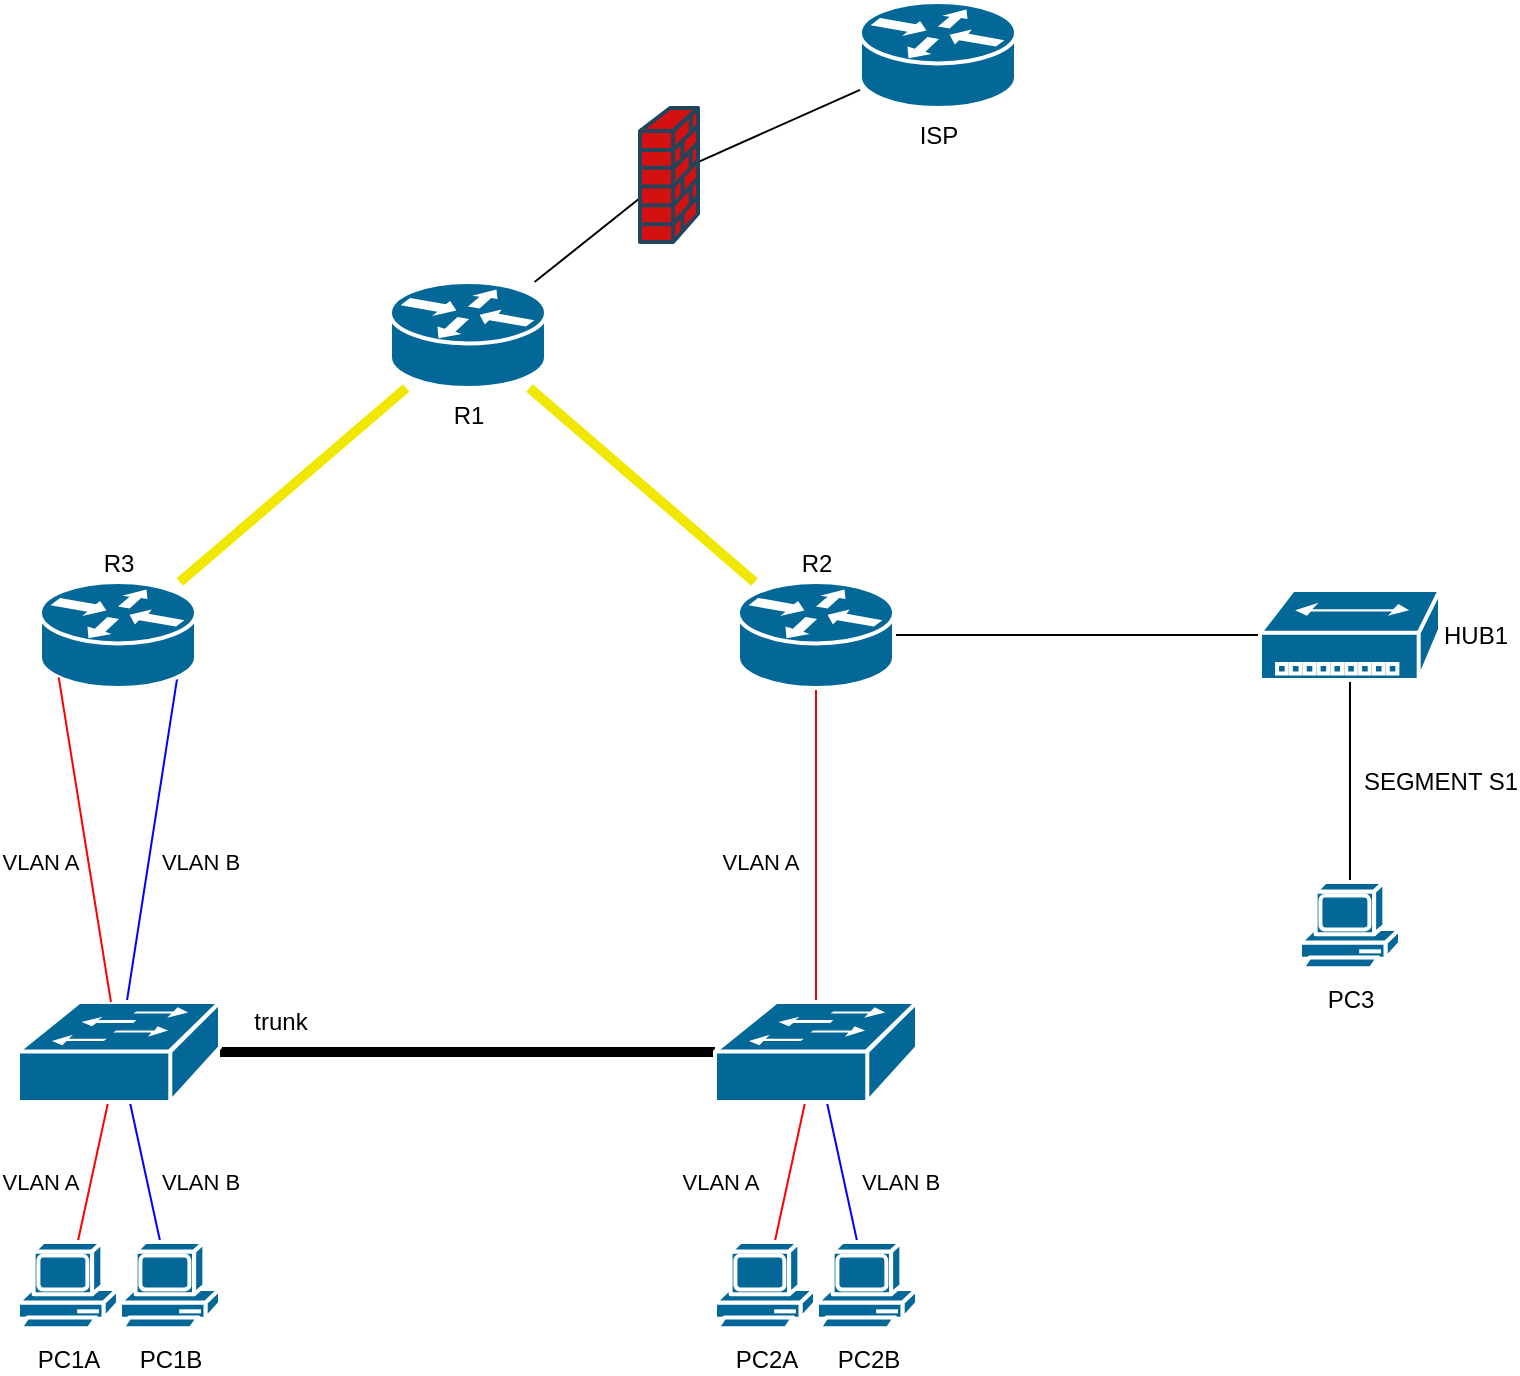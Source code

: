 <mxfile version="22.0.8" type="device" pages="4">
  <diagram name="Základní topologie" id="324Noon3Ulh1X1P4U2TV">
    <mxGraphModel dx="1363" dy="864" grid="1" gridSize="10" guides="1" tooltips="1" connect="1" arrows="1" fold="1" page="1" pageScale="1" pageWidth="827" pageHeight="1169" math="0" shadow="0">
      <root>
        <mxCell id="0" />
        <mxCell id="1" parent="0" />
        <mxCell id="T48aKMnROfPRi7sD06ii-7" style="rounded=0;orthogonalLoop=1;jettySize=auto;html=1;endArrow=none;endFill=0;strokeColor=#F0E800;strokeWidth=5;" parent="1" source="89cMsU5TWLgq8abLSUjl-5" target="89cMsU5TWLgq8abLSUjl-8" edge="1">
          <mxGeometry relative="1" as="geometry" />
        </mxCell>
        <mxCell id="T48aKMnROfPRi7sD06ii-8" style="edgeStyle=none;shape=connector;rounded=0;orthogonalLoop=1;jettySize=auto;html=1;labelBackgroundColor=default;strokeColor=#F0E800;align=center;verticalAlign=middle;fontFamily=Helvetica;fontSize=11;fontColor=default;endArrow=none;endFill=0;strokeWidth=5;" parent="1" source="89cMsU5TWLgq8abLSUjl-5" target="89cMsU5TWLgq8abLSUjl-6" edge="1">
          <mxGeometry relative="1" as="geometry" />
        </mxCell>
        <mxCell id="T48aKMnROfPRi7sD06ii-11" style="edgeStyle=none;shape=connector;rounded=0;orthogonalLoop=1;jettySize=auto;html=1;labelBackgroundColor=default;strokeColor=default;align=center;verticalAlign=middle;fontFamily=Helvetica;fontSize=11;fontColor=default;endArrow=none;endFill=0;" parent="1" source="89cMsU5TWLgq8abLSUjl-5" target="T48aKMnROfPRi7sD06ii-10" edge="1">
          <mxGeometry relative="1" as="geometry" />
        </mxCell>
        <mxCell id="89cMsU5TWLgq8abLSUjl-5" value="R1" style="shape=mxgraph.cisco.routers.router;sketch=0;html=1;pointerEvents=1;dashed=0;fillColor=#036897;strokeColor=#ffffff;strokeWidth=2;verticalLabelPosition=bottom;verticalAlign=top;align=center;outlineConnect=0;labelPosition=center;" parent="1" vertex="1">
          <mxGeometry x="375" y="150" width="78" height="53" as="geometry" />
        </mxCell>
        <mxCell id="T48aKMnROfPRi7sD06ii-16" value="VLAN B" style="edgeStyle=none;shape=connector;rounded=0;orthogonalLoop=1;jettySize=auto;html=1;exitX=0.88;exitY=0.9;exitDx=0;exitDy=0;exitPerimeter=0;labelBackgroundColor=default;strokeColor=#0000ff;align=center;verticalAlign=middle;fontFamily=Helvetica;fontSize=11;fontColor=default;endArrow=none;endFill=0;" parent="1" source="89cMsU5TWLgq8abLSUjl-6" edge="1" target="T48aKMnROfPRi7sD06ii-13">
          <mxGeometry x="0.089" y="25" relative="1" as="geometry">
            <mxPoint x="310" y="480" as="targetPoint" />
            <mxPoint as="offset" />
          </mxGeometry>
        </mxCell>
        <mxCell id="89cMsU5TWLgq8abLSUjl-6" value="R3" style="shape=mxgraph.cisco.routers.router;sketch=0;html=1;pointerEvents=1;dashed=0;fillColor=#036897;strokeColor=#ffffff;strokeWidth=2;verticalLabelPosition=top;verticalAlign=bottom;align=center;outlineConnect=0;labelPosition=center;" parent="1" vertex="1">
          <mxGeometry x="200" y="300" width="78" height="53" as="geometry" />
        </mxCell>
        <mxCell id="AFWy7i1F6PrK_4U4PUsn-4" value="VLAN A" style="edgeStyle=none;shape=connector;curved=1;rounded=0;orthogonalLoop=1;jettySize=auto;html=1;labelBackgroundColor=default;strokeColor=#FF0000;align=center;verticalAlign=middle;fontFamily=Helvetica;fontSize=11;fontColor=default;endArrow=none;endFill=0;startSize=8;endSize=8;labelPosition=center;verticalLabelPosition=middle;" edge="1" parent="1" source="89cMsU5TWLgq8abLSUjl-8" target="T48aKMnROfPRi7sD06ii-14">
          <mxGeometry x="0.108" y="-28" relative="1" as="geometry">
            <mxPoint as="offset" />
          </mxGeometry>
        </mxCell>
        <mxCell id="AFWy7i1F6PrK_4U4PUsn-20" style="edgeStyle=none;shape=connector;curved=1;rounded=0;orthogonalLoop=1;jettySize=auto;html=1;labelBackgroundColor=default;strokeColor=default;align=center;verticalAlign=middle;fontFamily=Helvetica;fontSize=12;fontColor=default;endArrow=none;endFill=0;startSize=8;endSize=8;" edge="1" parent="1" source="89cMsU5TWLgq8abLSUjl-8" target="AFWy7i1F6PrK_4U4PUsn-19">
          <mxGeometry relative="1" as="geometry" />
        </mxCell>
        <mxCell id="89cMsU5TWLgq8abLSUjl-8" value="R2" style="shape=mxgraph.cisco.routers.router;sketch=0;html=1;pointerEvents=1;dashed=0;fillColor=#036897;strokeColor=#ffffff;strokeWidth=2;verticalLabelPosition=top;verticalAlign=bottom;align=center;outlineConnect=0;labelPosition=center;" parent="1" vertex="1">
          <mxGeometry x="549" y="300" width="78" height="53" as="geometry" />
        </mxCell>
        <mxCell id="T48aKMnROfPRi7sD06ii-9" value="ISP" style="shape=mxgraph.cisco.routers.router;sketch=0;html=1;pointerEvents=1;dashed=0;fillColor=#036897;strokeColor=#ffffff;strokeWidth=2;verticalLabelPosition=bottom;verticalAlign=top;align=center;outlineConnect=0;" parent="1" vertex="1">
          <mxGeometry x="610" y="10" width="78" height="53" as="geometry" />
        </mxCell>
        <mxCell id="T48aKMnROfPRi7sD06ii-12" style="edgeStyle=none;shape=connector;rounded=0;orthogonalLoop=1;jettySize=auto;html=1;labelBackgroundColor=default;strokeColor=default;align=center;verticalAlign=middle;fontFamily=Helvetica;fontSize=11;fontColor=default;endArrow=none;endFill=0;" parent="1" source="T48aKMnROfPRi7sD06ii-10" target="T48aKMnROfPRi7sD06ii-9" edge="1">
          <mxGeometry relative="1" as="geometry" />
        </mxCell>
        <mxCell id="T48aKMnROfPRi7sD06ii-10" value="" style="shape=mxgraph.cisco.security.firewall;sketch=0;html=1;pointerEvents=1;dashed=0;fillColor=#D41111;strokeColor=#23445d;strokeWidth=2;verticalLabelPosition=bottom;verticalAlign=top;align=center;outlineConnect=0;fontFamily=Helvetica;fontSize=11;" parent="1" vertex="1">
          <mxGeometry x="500" y="63" width="29" height="67" as="geometry" />
        </mxCell>
        <mxCell id="AFWy7i1F6PrK_4U4PUsn-5" value="trunk" style="edgeStyle=none;shape=connector;curved=1;rounded=0;orthogonalLoop=1;jettySize=auto;html=1;labelBackgroundColor=default;strokeColor=default;align=center;verticalAlign=middle;fontFamily=Helvetica;fontSize=12;fontColor=default;endArrow=none;endFill=0;startSize=8;endSize=8;strokeWidth=5;" edge="1" parent="1" source="T48aKMnROfPRi7sD06ii-13" target="T48aKMnROfPRi7sD06ii-14">
          <mxGeometry x="-0.758" y="15" relative="1" as="geometry">
            <mxPoint as="offset" />
          </mxGeometry>
        </mxCell>
        <mxCell id="AFWy7i1F6PrK_4U4PUsn-12" value="VLAN A" style="edgeStyle=none;shape=connector;curved=1;rounded=0;orthogonalLoop=1;jettySize=auto;html=1;labelBackgroundColor=default;strokeColor=#FF0000;align=center;verticalAlign=middle;fontFamily=Helvetica;fontSize=11;fontColor=default;endArrow=none;endFill=0;startSize=8;endSize=8;" edge="1" parent="1" source="T48aKMnROfPRi7sD06ii-13" target="AFWy7i1F6PrK_4U4PUsn-7">
          <mxGeometry x="0.293" y="-25" relative="1" as="geometry">
            <mxPoint as="offset" />
          </mxGeometry>
        </mxCell>
        <mxCell id="AFWy7i1F6PrK_4U4PUsn-13" value="VLAN B" style="edgeStyle=none;shape=connector;curved=1;rounded=0;orthogonalLoop=1;jettySize=auto;html=1;labelBackgroundColor=default;strokeColor=#0000ff;align=center;verticalAlign=middle;fontFamily=Helvetica;fontSize=11;fontColor=default;endArrow=none;endFill=0;startSize=8;endSize=8;" edge="1" parent="1" source="T48aKMnROfPRi7sD06ii-13" target="AFWy7i1F6PrK_4U4PUsn-8">
          <mxGeometry x="0.299" y="26" relative="1" as="geometry">
            <mxPoint as="offset" />
          </mxGeometry>
        </mxCell>
        <mxCell id="T48aKMnROfPRi7sD06ii-13" value="" style="shape=mxgraph.cisco.switches.workgroup_switch;sketch=0;html=1;pointerEvents=1;dashed=0;fillColor=#036897;strokeColor=#ffffff;strokeWidth=2;verticalLabelPosition=bottom;verticalAlign=top;align=center;outlineConnect=0;fontFamily=Helvetica;fontSize=11;fontColor=default;" parent="1" vertex="1">
          <mxGeometry x="189" y="510" width="101" height="50" as="geometry" />
        </mxCell>
        <mxCell id="AFWy7i1F6PrK_4U4PUsn-14" value="VLAN A" style="edgeStyle=none;shape=connector;curved=1;rounded=0;orthogonalLoop=1;jettySize=auto;html=1;labelBackgroundColor=default;strokeColor=#FF0000;align=center;verticalAlign=middle;fontFamily=Helvetica;fontSize=11;fontColor=default;endArrow=none;endFill=0;startSize=8;endSize=8;" edge="1" parent="1" source="T48aKMnROfPRi7sD06ii-14" target="AFWy7i1F6PrK_4U4PUsn-9">
          <mxGeometry x="0.344" y="-33" relative="1" as="geometry">
            <mxPoint as="offset" />
          </mxGeometry>
        </mxCell>
        <mxCell id="AFWy7i1F6PrK_4U4PUsn-15" value="VLAN B" style="edgeStyle=none;shape=connector;curved=1;rounded=0;orthogonalLoop=1;jettySize=auto;html=1;labelBackgroundColor=default;strokeColor=#0000ff;align=center;verticalAlign=middle;fontFamily=Helvetica;fontSize=11;fontColor=default;endArrow=none;endFill=0;startSize=8;endSize=8;" edge="1" parent="1" source="T48aKMnROfPRi7sD06ii-14" target="AFWy7i1F6PrK_4U4PUsn-10">
          <mxGeometry x="0.308" y="27" relative="1" as="geometry">
            <mxPoint as="offset" />
          </mxGeometry>
        </mxCell>
        <mxCell id="T48aKMnROfPRi7sD06ii-14" value="" style="shape=mxgraph.cisco.switches.workgroup_switch;sketch=0;html=1;pointerEvents=1;dashed=0;fillColor=#036897;strokeColor=#ffffff;strokeWidth=2;verticalLabelPosition=bottom;verticalAlign=top;align=center;outlineConnect=0;fontFamily=Helvetica;fontSize=11;fontColor=default;" parent="1" vertex="1">
          <mxGeometry x="537.5" y="510" width="101" height="50" as="geometry" />
        </mxCell>
        <mxCell id="T48aKMnROfPRi7sD06ii-15" value="VLAN A" style="edgeStyle=none;shape=connector;rounded=0;orthogonalLoop=1;jettySize=auto;html=1;exitX=0.12;exitY=0.9;exitDx=0;exitDy=0;exitPerimeter=0;labelBackgroundColor=default;strokeColor=#FF0000;align=center;verticalAlign=middle;fontFamily=Helvetica;fontSize=11;fontColor=default;endArrow=none;endFill=0;" parent="1" source="89cMsU5TWLgq8abLSUjl-6" edge="1" target="T48aKMnROfPRi7sD06ii-13">
          <mxGeometry x="0.091" y="-24" relative="1" as="geometry">
            <mxPoint x="120" y="460" as="targetPoint" />
            <mxPoint as="offset" />
          </mxGeometry>
        </mxCell>
        <mxCell id="AFWy7i1F6PrK_4U4PUsn-7" value="PC1A" style="shape=mxgraph.cisco.computers_and_peripherals.pc;sketch=0;html=1;pointerEvents=1;dashed=0;fillColor=#036897;strokeColor=#ffffff;strokeWidth=2;verticalLabelPosition=bottom;verticalAlign=top;align=center;outlineConnect=0;fontFamily=Helvetica;fontSize=12;fontColor=default;aspect=fixed;" vertex="1" parent="1">
          <mxGeometry x="189" y="630" width="50" height="44.87" as="geometry" />
        </mxCell>
        <mxCell id="AFWy7i1F6PrK_4U4PUsn-8" value="PC1B" style="shape=mxgraph.cisco.computers_and_peripherals.pc;sketch=0;html=1;pointerEvents=1;dashed=0;fillColor=#036897;strokeColor=#ffffff;strokeWidth=2;verticalLabelPosition=bottom;verticalAlign=top;align=center;outlineConnect=0;fontFamily=Helvetica;fontSize=12;fontColor=default;aspect=fixed;" vertex="1" parent="1">
          <mxGeometry x="240" y="630" width="50" height="44.87" as="geometry" />
        </mxCell>
        <mxCell id="AFWy7i1F6PrK_4U4PUsn-9" value="PC2A" style="shape=mxgraph.cisco.computers_and_peripherals.pc;sketch=0;html=1;pointerEvents=1;dashed=0;fillColor=#036897;strokeColor=#ffffff;strokeWidth=2;verticalLabelPosition=bottom;verticalAlign=top;align=center;outlineConnect=0;fontFamily=Helvetica;fontSize=12;fontColor=default;aspect=fixed;" vertex="1" parent="1">
          <mxGeometry x="537.5" y="630" width="50" height="44.87" as="geometry" />
        </mxCell>
        <mxCell id="AFWy7i1F6PrK_4U4PUsn-10" value="PC2B" style="shape=mxgraph.cisco.computers_and_peripherals.pc;sketch=0;html=1;pointerEvents=1;dashed=0;fillColor=#036897;strokeColor=#ffffff;strokeWidth=2;verticalLabelPosition=bottom;verticalAlign=top;align=center;outlineConnect=0;fontFamily=Helvetica;fontSize=12;fontColor=default;aspect=fixed;" vertex="1" parent="1">
          <mxGeometry x="588.5" y="630" width="50" height="44.87" as="geometry" />
        </mxCell>
        <mxCell id="AFWy7i1F6PrK_4U4PUsn-22" value="SEGMENT S1" style="edgeStyle=none;shape=connector;curved=1;rounded=0;orthogonalLoop=1;jettySize=auto;html=1;exitX=0.5;exitY=1;exitDx=0;exitDy=0;exitPerimeter=0;labelBackgroundColor=default;strokeColor=default;align=center;verticalAlign=middle;fontFamily=Helvetica;fontSize=12;fontColor=default;endArrow=none;endFill=0;startSize=8;endSize=8;" edge="1" parent="1" source="AFWy7i1F6PrK_4U4PUsn-19" target="AFWy7i1F6PrK_4U4PUsn-21">
          <mxGeometry x="0.01" y="45" relative="1" as="geometry">
            <mxPoint as="offset" />
          </mxGeometry>
        </mxCell>
        <mxCell id="AFWy7i1F6PrK_4U4PUsn-19" value="HUB1" style="shape=mxgraph.cisco.hubs_and_gateways.small_hub;sketch=0;html=1;pointerEvents=1;dashed=0;fillColor=#036897;strokeColor=#ffffff;strokeWidth=2;verticalLabelPosition=middle;verticalAlign=middle;align=left;outlineConnect=0;fontFamily=Helvetica;fontSize=12;fontColor=default;labelPosition=right;" vertex="1" parent="1">
          <mxGeometry x="810" y="304" width="90" height="45" as="geometry" />
        </mxCell>
        <mxCell id="AFWy7i1F6PrK_4U4PUsn-21" value="PC3" style="shape=mxgraph.cisco.computers_and_peripherals.pc;sketch=0;html=1;pointerEvents=1;dashed=0;fillColor=#036897;strokeColor=#ffffff;strokeWidth=2;verticalLabelPosition=bottom;verticalAlign=top;align=center;outlineConnect=0;fontFamily=Helvetica;fontSize=12;fontColor=default;aspect=fixed;" vertex="1" parent="1">
          <mxGeometry x="830" y="450" width="50" height="44.87" as="geometry" />
        </mxCell>
      </root>
    </mxGraphModel>
  </diagram>
  <diagram name="Základní s IP" id="AUBar-jtN1uGh7wjSncr">
    <mxGraphModel dx="830" dy="526" grid="1" gridSize="10" guides="1" tooltips="1" connect="1" arrows="1" fold="1" page="1" pageScale="1" pageWidth="827" pageHeight="1169" math="0" shadow="0">
      <root>
        <mxCell id="CDzEQSZcamzAst5n-ltO-0" />
        <mxCell id="CDzEQSZcamzAst5n-ltO-1" parent="CDzEQSZcamzAst5n-ltO-0" />
        <mxCell id="CDzEQSZcamzAst5n-ltO-2" style="rounded=0;orthogonalLoop=1;jettySize=auto;html=1;endArrow=none;endFill=0;strokeColor=#F0E800;strokeWidth=5;" edge="1" parent="CDzEQSZcamzAst5n-ltO-1" source="CDzEQSZcamzAst5n-ltO-5" target="CDzEQSZcamzAst5n-ltO-10">
          <mxGeometry relative="1" as="geometry" />
        </mxCell>
        <mxCell id="CDzEQSZcamzAst5n-ltO-3" style="edgeStyle=none;shape=connector;rounded=0;orthogonalLoop=1;jettySize=auto;html=1;labelBackgroundColor=default;strokeColor=#F0E800;align=center;verticalAlign=middle;fontFamily=Helvetica;fontSize=11;fontColor=default;endArrow=none;endFill=0;strokeWidth=5;" edge="1" parent="CDzEQSZcamzAst5n-ltO-1" source="CDzEQSZcamzAst5n-ltO-5" target="CDzEQSZcamzAst5n-ltO-7">
          <mxGeometry relative="1" as="geometry" />
        </mxCell>
        <mxCell id="CDzEQSZcamzAst5n-ltO-4" style="edgeStyle=none;shape=connector;rounded=0;orthogonalLoop=1;jettySize=auto;html=1;labelBackgroundColor=default;strokeColor=default;align=center;verticalAlign=middle;fontFamily=Helvetica;fontSize=11;fontColor=default;endArrow=none;endFill=0;" edge="1" parent="CDzEQSZcamzAst5n-ltO-1" source="CDzEQSZcamzAst5n-ltO-5" target="CDzEQSZcamzAst5n-ltO-13">
          <mxGeometry relative="1" as="geometry" />
        </mxCell>
        <mxCell id="CDzEQSZcamzAst5n-ltO-5" value="R1" style="shape=mxgraph.cisco.routers.router;sketch=0;html=1;pointerEvents=1;dashed=0;fillColor=#036897;strokeColor=#ffffff;strokeWidth=2;verticalLabelPosition=bottom;verticalAlign=top;align=center;outlineConnect=0;labelPosition=center;" vertex="1" parent="CDzEQSZcamzAst5n-ltO-1">
          <mxGeometry x="375" y="150" width="78" height="53" as="geometry" />
        </mxCell>
        <mxCell id="CDzEQSZcamzAst5n-ltO-6" value="VLAN B" style="edgeStyle=none;shape=connector;rounded=0;orthogonalLoop=1;jettySize=auto;html=1;exitX=0.88;exitY=0.9;exitDx=0;exitDy=0;exitPerimeter=0;strokeColor=#0000ff;align=center;verticalAlign=middle;endArrow=none;endFill=0;" edge="1" parent="CDzEQSZcamzAst5n-ltO-1" source="CDzEQSZcamzAst5n-ltO-7" target="CDzEQSZcamzAst5n-ltO-17">
          <mxGeometry x="0.089" y="25" relative="1" as="geometry">
            <mxPoint x="310" y="480" as="targetPoint" />
            <mxPoint as="offset" />
          </mxGeometry>
        </mxCell>
        <mxCell id="CDzEQSZcamzAst5n-ltO-7" value="R3" style="shape=mxgraph.cisco.routers.router;sketch=0;html=1;pointerEvents=1;dashed=0;fillColor=#036897;strokeColor=#ffffff;strokeWidth=2;verticalLabelPosition=top;verticalAlign=bottom;align=center;outlineConnect=0;labelPosition=center;" vertex="1" parent="CDzEQSZcamzAst5n-ltO-1">
          <mxGeometry x="200" y="300" width="78" height="53" as="geometry" />
        </mxCell>
        <mxCell id="CDzEQSZcamzAst5n-ltO-8" value="VLAN A" style="edgeStyle=none;shape=connector;curved=1;rounded=0;orthogonalLoop=1;jettySize=auto;html=1;strokeColor=#FF0000;align=center;verticalAlign=middle;endArrow=none;endFill=0;startSize=8;endSize=8;labelPosition=center;verticalLabelPosition=middle;" edge="1" parent="CDzEQSZcamzAst5n-ltO-1" source="CDzEQSZcamzAst5n-ltO-10" target="CDzEQSZcamzAst5n-ltO-20">
          <mxGeometry x="0.108" y="-28" relative="1" as="geometry">
            <mxPoint as="offset" />
          </mxGeometry>
        </mxCell>
        <mxCell id="CDzEQSZcamzAst5n-ltO-9" style="edgeStyle=none;shape=connector;curved=1;rounded=0;orthogonalLoop=1;jettySize=auto;html=1;labelBackgroundColor=default;strokeColor=default;align=center;verticalAlign=middle;fontFamily=Helvetica;fontSize=12;fontColor=default;endArrow=none;endFill=0;startSize=8;endSize=8;" edge="1" parent="CDzEQSZcamzAst5n-ltO-1" source="CDzEQSZcamzAst5n-ltO-10" target="CDzEQSZcamzAst5n-ltO-27">
          <mxGeometry relative="1" as="geometry" />
        </mxCell>
        <mxCell id="CDzEQSZcamzAst5n-ltO-10" value="R2" style="shape=mxgraph.cisco.routers.router;sketch=0;html=1;pointerEvents=1;dashed=0;fillColor=#036897;strokeColor=#ffffff;strokeWidth=2;verticalLabelPosition=top;verticalAlign=bottom;align=center;outlineConnect=0;labelPosition=center;" vertex="1" parent="CDzEQSZcamzAst5n-ltO-1">
          <mxGeometry x="549" y="300" width="78" height="53" as="geometry" />
        </mxCell>
        <mxCell id="CDzEQSZcamzAst5n-ltO-11" value="ISP" style="shape=mxgraph.cisco.routers.router;sketch=0;html=1;pointerEvents=1;dashed=0;fillColor=#036897;strokeColor=#ffffff;strokeWidth=2;verticalLabelPosition=bottom;verticalAlign=top;align=center;outlineConnect=0;" vertex="1" parent="CDzEQSZcamzAst5n-ltO-1">
          <mxGeometry x="610" y="10" width="78" height="53" as="geometry" />
        </mxCell>
        <mxCell id="CDzEQSZcamzAst5n-ltO-12" style="edgeStyle=none;shape=connector;rounded=0;orthogonalLoop=1;jettySize=auto;html=1;labelBackgroundColor=default;strokeColor=default;align=center;verticalAlign=middle;fontFamily=Helvetica;fontSize=11;fontColor=default;endArrow=none;endFill=0;" edge="1" parent="CDzEQSZcamzAst5n-ltO-1" source="CDzEQSZcamzAst5n-ltO-13" target="CDzEQSZcamzAst5n-ltO-11">
          <mxGeometry relative="1" as="geometry" />
        </mxCell>
        <mxCell id="CDzEQSZcamzAst5n-ltO-13" value="" style="shape=mxgraph.cisco.security.firewall;sketch=0;html=1;pointerEvents=1;dashed=0;fillColor=#D41111;strokeColor=#23445d;strokeWidth=2;verticalLabelPosition=bottom;verticalAlign=top;align=center;outlineConnect=0;fontFamily=Helvetica;fontSize=11;" vertex="1" parent="CDzEQSZcamzAst5n-ltO-1">
          <mxGeometry x="500" y="63" width="29" height="67" as="geometry" />
        </mxCell>
        <mxCell id="CDzEQSZcamzAst5n-ltO-14" value="trunk" style="edgeStyle=none;shape=connector;curved=1;rounded=0;orthogonalLoop=1;jettySize=auto;html=1;strokeColor=default;align=center;verticalAlign=middle;endArrow=none;endFill=0;startSize=8;endSize=8;strokeWidth=5;" edge="1" parent="CDzEQSZcamzAst5n-ltO-1" source="CDzEQSZcamzAst5n-ltO-17" target="CDzEQSZcamzAst5n-ltO-20">
          <mxGeometry x="-0.758" y="15" relative="1" as="geometry">
            <mxPoint as="offset" />
          </mxGeometry>
        </mxCell>
        <mxCell id="CDzEQSZcamzAst5n-ltO-15" value="VLAN A" style="edgeStyle=none;shape=connector;curved=1;rounded=0;orthogonalLoop=1;jettySize=auto;html=1;strokeColor=#FF0000;align=center;verticalAlign=middle;endArrow=none;endFill=0;startSize=8;endSize=8;" edge="1" parent="CDzEQSZcamzAst5n-ltO-1" source="CDzEQSZcamzAst5n-ltO-17" target="CDzEQSZcamzAst5n-ltO-22">
          <mxGeometry x="0.293" y="-25" relative="1" as="geometry">
            <mxPoint as="offset" />
          </mxGeometry>
        </mxCell>
        <mxCell id="CDzEQSZcamzAst5n-ltO-16" value="VLAN B" style="edgeStyle=none;shape=connector;curved=1;rounded=0;orthogonalLoop=1;jettySize=auto;html=1;strokeColor=#0000ff;align=center;verticalAlign=middle;endArrow=none;endFill=0;startSize=8;endSize=8;" edge="1" parent="CDzEQSZcamzAst5n-ltO-1" source="CDzEQSZcamzAst5n-ltO-17" target="CDzEQSZcamzAst5n-ltO-23">
          <mxGeometry x="0.299" y="26" relative="1" as="geometry">
            <mxPoint as="offset" />
          </mxGeometry>
        </mxCell>
        <mxCell id="CDzEQSZcamzAst5n-ltO-17" value="" style="shape=mxgraph.cisco.switches.workgroup_switch;sketch=0;html=1;pointerEvents=1;dashed=0;fillColor=#036897;strokeColor=#ffffff;strokeWidth=2;verticalLabelPosition=bottom;verticalAlign=top;align=center;outlineConnect=0;fontFamily=Helvetica;fontSize=11;fontColor=default;" vertex="1" parent="CDzEQSZcamzAst5n-ltO-1">
          <mxGeometry x="189" y="510" width="101" height="50" as="geometry" />
        </mxCell>
        <mxCell id="CDzEQSZcamzAst5n-ltO-18" value="VLAN A" style="edgeStyle=none;shape=connector;curved=1;rounded=0;orthogonalLoop=1;jettySize=auto;html=1;strokeColor=#FF0000;align=center;verticalAlign=middle;endArrow=none;endFill=0;startSize=8;endSize=8;" edge="1" parent="CDzEQSZcamzAst5n-ltO-1" source="CDzEQSZcamzAst5n-ltO-20" target="CDzEQSZcamzAst5n-ltO-24">
          <mxGeometry x="0.344" y="-33" relative="1" as="geometry">
            <mxPoint as="offset" />
          </mxGeometry>
        </mxCell>
        <mxCell id="CDzEQSZcamzAst5n-ltO-19" value="VLAN B" style="edgeStyle=none;shape=connector;curved=1;rounded=0;orthogonalLoop=1;jettySize=auto;html=1;strokeColor=#0000ff;align=center;verticalAlign=middle;endArrow=none;endFill=0;startSize=8;endSize=8;" edge="1" parent="CDzEQSZcamzAst5n-ltO-1" source="CDzEQSZcamzAst5n-ltO-20" target="CDzEQSZcamzAst5n-ltO-25">
          <mxGeometry x="0.308" y="27" relative="1" as="geometry">
            <mxPoint as="offset" />
          </mxGeometry>
        </mxCell>
        <mxCell id="CDzEQSZcamzAst5n-ltO-20" value="" style="shape=mxgraph.cisco.switches.workgroup_switch;sketch=0;html=1;pointerEvents=1;dashed=0;fillColor=#036897;strokeColor=#ffffff;strokeWidth=2;verticalLabelPosition=bottom;verticalAlign=top;align=center;outlineConnect=0;fontFamily=Helvetica;fontSize=11;fontColor=default;" vertex="1" parent="CDzEQSZcamzAst5n-ltO-1">
          <mxGeometry x="537.5" y="510" width="101" height="50" as="geometry" />
        </mxCell>
        <mxCell id="CDzEQSZcamzAst5n-ltO-21" value="VLAN A" style="edgeStyle=none;shape=connector;rounded=0;orthogonalLoop=1;jettySize=auto;html=1;exitX=0.12;exitY=0.9;exitDx=0;exitDy=0;exitPerimeter=0;strokeColor=#FF0000;align=center;verticalAlign=middle;endArrow=none;endFill=0;" edge="1" parent="CDzEQSZcamzAst5n-ltO-1" source="CDzEQSZcamzAst5n-ltO-7" target="CDzEQSZcamzAst5n-ltO-17">
          <mxGeometry x="0.091" y="-24" relative="1" as="geometry">
            <mxPoint x="120" y="460" as="targetPoint" />
            <mxPoint as="offset" />
          </mxGeometry>
        </mxCell>
        <mxCell id="CDzEQSZcamzAst5n-ltO-22" value="PC1A" style="shape=mxgraph.cisco.computers_and_peripherals.pc;sketch=0;html=1;pointerEvents=1;dashed=0;fillColor=#036897;strokeColor=#ffffff;strokeWidth=2;verticalLabelPosition=bottom;verticalAlign=top;align=center;outlineConnect=0;aspect=fixed;" vertex="1" parent="CDzEQSZcamzAst5n-ltO-1">
          <mxGeometry x="189" y="630" width="50" height="44.87" as="geometry" />
        </mxCell>
        <mxCell id="CDzEQSZcamzAst5n-ltO-23" value="PC1B&lt;br&gt;DNS" style="shape=mxgraph.cisco.computers_and_peripherals.pc;sketch=0;html=1;pointerEvents=1;dashed=0;fillColor=#036897;strokeColor=#ffffff;strokeWidth=2;verticalLabelPosition=bottom;verticalAlign=top;align=center;outlineConnect=0;aspect=fixed;" vertex="1" parent="CDzEQSZcamzAst5n-ltO-1">
          <mxGeometry x="240" y="630" width="50" height="44.87" as="geometry" />
        </mxCell>
        <mxCell id="CDzEQSZcamzAst5n-ltO-24" value="PC2A" style="shape=mxgraph.cisco.computers_and_peripherals.pc;sketch=0;html=1;pointerEvents=1;dashed=0;fillColor=#036897;strokeColor=#ffffff;strokeWidth=2;verticalLabelPosition=bottom;verticalAlign=top;align=center;outlineConnect=0;aspect=fixed;" vertex="1" parent="CDzEQSZcamzAst5n-ltO-1">
          <mxGeometry x="537.5" y="630" width="50" height="44.87" as="geometry" />
        </mxCell>
        <mxCell id="CDzEQSZcamzAst5n-ltO-25" value="PC2B" style="shape=mxgraph.cisco.computers_and_peripherals.pc;sketch=0;html=1;pointerEvents=1;dashed=0;fillColor=#036897;strokeColor=#ffffff;strokeWidth=2;verticalLabelPosition=bottom;verticalAlign=top;align=center;outlineConnect=0;aspect=fixed;" vertex="1" parent="CDzEQSZcamzAst5n-ltO-1">
          <mxGeometry x="588.5" y="630" width="50" height="44.87" as="geometry" />
        </mxCell>
        <mxCell id="CDzEQSZcamzAst5n-ltO-26" value="SEGMENT S1" style="edgeStyle=none;shape=connector;curved=1;rounded=0;orthogonalLoop=1;jettySize=auto;html=1;exitX=0.5;exitY=1;exitDx=0;exitDy=0;exitPerimeter=0;labelBackgroundColor=default;strokeColor=default;align=center;verticalAlign=middle;fontFamily=Helvetica;fontSize=12;fontColor=default;endArrow=none;endFill=0;startSize=8;endSize=8;" edge="1" parent="CDzEQSZcamzAst5n-ltO-1" source="CDzEQSZcamzAst5n-ltO-27" target="CDzEQSZcamzAst5n-ltO-28">
          <mxGeometry x="0.01" y="45" relative="1" as="geometry">
            <mxPoint as="offset" />
          </mxGeometry>
        </mxCell>
        <mxCell id="CDzEQSZcamzAst5n-ltO-27" value="HUB1" style="shape=mxgraph.cisco.hubs_and_gateways.small_hub;sketch=0;html=1;pointerEvents=1;dashed=0;fillColor=#036897;strokeColor=#ffffff;strokeWidth=2;verticalLabelPosition=middle;verticalAlign=middle;align=left;outlineConnect=0;fontFamily=Helvetica;fontSize=12;fontColor=default;labelPosition=right;" vertex="1" parent="CDzEQSZcamzAst5n-ltO-1">
          <mxGeometry x="810" y="304" width="90" height="45" as="geometry" />
        </mxCell>
        <mxCell id="CDzEQSZcamzAst5n-ltO-28" value="PC3" style="shape=mxgraph.cisco.computers_and_peripherals.pc;sketch=0;html=1;pointerEvents=1;dashed=0;fillColor=#036897;strokeColor=#ffffff;strokeWidth=2;verticalLabelPosition=bottom;verticalAlign=top;align=center;outlineConnect=0;fontFamily=Helvetica;fontSize=12;fontColor=default;aspect=fixed;" vertex="1" parent="CDzEQSZcamzAst5n-ltO-1">
          <mxGeometry x="830" y="450" width="50" height="44.87" as="geometry" />
        </mxCell>
        <mxCell id="wrE8jbWMSSKJPSLr7o9w-2" value="10.0.0.2" style="text;strokeColor=none;fillColor=none;html=1;align=center;verticalAlign=middle;whiteSpace=wrap;rounded=0;fontSize=12;fontFamily=Helvetica;fontColor=default;" vertex="1" parent="CDzEQSZcamzAst5n-ltO-1">
          <mxGeometry x="400" y="110" width="60" height="30" as="geometry" />
        </mxCell>
        <mxCell id="wrE8jbWMSSKJPSLr7o9w-3" value="10.0.0.1" style="text;strokeColor=none;fillColor=none;html=1;align=center;verticalAlign=middle;whiteSpace=wrap;rounded=0;fontSize=12;fontFamily=Helvetica;fontColor=default;" vertex="1" parent="CDzEQSZcamzAst5n-ltO-1">
          <mxGeometry x="537.5" y="33" width="60" height="30" as="geometry" />
        </mxCell>
        <mxCell id="wrE8jbWMSSKJPSLr7o9w-6" value="167.65.115.73&#xa;2001:603e:6cae:3::1" style="text;strokeColor=none;fillColor=none;html=1;align=right;verticalAlign=middle;whiteSpace=wrap;rounded=0;" vertex="1" parent="CDzEQSZcamzAst5n-ltO-1">
          <mxGeometry x="235" y="180" width="140" height="30" as="geometry" />
        </mxCell>
        <mxCell id="wrE8jbWMSSKJPSLr7o9w-7" value="167.65.115.74&#xa;2001:603e:6cae:3::2" style="text;strokeColor=none;fillColor=none;html=1;align=right;verticalAlign=middle;whiteSpace=wrap;rounded=0;" vertex="1" parent="CDzEQSZcamzAst5n-ltO-1">
          <mxGeometry x="148" y="250" width="130" height="30" as="geometry" />
        </mxCell>
        <mxCell id="wrE8jbWMSSKJPSLr7o9w-8" value="167.65.115.34&lt;br&gt;2001:603e:6cae:1::2" style="text;strokeColor=none;fillColor=none;html=1;align=right;verticalAlign=middle;whiteSpace=wrap;rounded=0;" vertex="1" parent="CDzEQSZcamzAst5n-ltO-1">
          <mxGeometry x="80" y="349" width="120" height="30" as="geometry" />
        </mxCell>
        <mxCell id="wrE8jbWMSSKJPSLr7o9w-9" value="167.65.115.1&lt;br&gt;2001:603e:6cae::1" style="text;strokeColor=none;fillColor=none;html=1;align=left;verticalAlign=middle;whiteSpace=wrap;rounded=0;fontSize=12;fontFamily=Helvetica;fontColor=default;" vertex="1" parent="CDzEQSZcamzAst5n-ltO-1">
          <mxGeometry x="278" y="353" width="106" height="30" as="geometry" />
        </mxCell>
        <mxCell id="wrE8jbWMSSKJPSLr7o9w-10" value="167.65.115.61&lt;br&gt;2001:603e:6cae:1:ffff:ffff:ffff:fffe" style="text;strokeColor=none;fillColor=none;html=1;align=right;verticalAlign=middle;whiteSpace=wrap;rounded=0;fontSize=12;fontFamily=Helvetica;fontColor=default;" vertex="1" parent="CDzEQSZcamzAst5n-ltO-1">
          <mxGeometry x="19" y="610" width="170" height="30" as="geometry" />
        </mxCell>
        <mxCell id="wrE8jbWMSSKJPSLr7o9w-11" value="167.65.115.29&lt;br&gt;2001:603e:6cae::ffff:ffff:ffff:fffe" style="text;strokeColor=none;fillColor=none;html=1;align=left;verticalAlign=middle;whiteSpace=wrap;rounded=0;fontSize=12;fontFamily=Helvetica;fontColor=default;" vertex="1" parent="CDzEQSZcamzAst5n-ltO-1">
          <mxGeometry x="290" y="610" width="150" height="30" as="geometry" />
        </mxCell>
        <mxCell id="wrE8jbWMSSKJPSLr7o9w-12" value="167.65.115.62&lt;br&gt;2001:603e:6cae:1:ffff:ffff:ffff:ffff" style="text;strokeColor=none;fillColor=none;html=1;align=right;verticalAlign=middle;whiteSpace=wrap;rounded=0;fontSize=12;fontFamily=Helvetica;fontColor=default;" vertex="1" parent="CDzEQSZcamzAst5n-ltO-1">
          <mxGeometry x="367.5" y="660" width="170" height="30" as="geometry" />
        </mxCell>
        <mxCell id="wrE8jbWMSSKJPSLr7o9w-13" value="167.65.115.30&lt;br&gt;2001:603e:6cae::ffff:ffff:ffff:ffff" style="text;strokeColor=none;fillColor=none;html=1;align=left;verticalAlign=middle;whiteSpace=wrap;rounded=0;fontSize=12;fontFamily=Helvetica;fontColor=default;" vertex="1" parent="CDzEQSZcamzAst5n-ltO-1">
          <mxGeometry x="638.5" y="660" width="160" height="30" as="geometry" />
        </mxCell>
        <mxCell id="wrE8jbWMSSKJPSLr7o9w-14" value="167.65.115.77&lt;br&gt;2001:603e:6cae:4::1" style="text;strokeColor=none;fillColor=none;html=1;align=left;verticalAlign=middle;whiteSpace=wrap;rounded=0;fontSize=12;fontFamily=Helvetica;fontColor=default;" vertex="1" parent="CDzEQSZcamzAst5n-ltO-1">
          <mxGeometry x="453" y="180" width="120" height="30" as="geometry" />
        </mxCell>
        <mxCell id="wrE8jbWMSSKJPSLr7o9w-15" value="167.65.115.78&lt;br&gt;2001:603e:6cae:4::2" style="text;strokeColor=none;fillColor=none;html=1;align=left;verticalAlign=middle;whiteSpace=wrap;rounded=0;fontSize=12;fontFamily=Helvetica;fontColor=default;" vertex="1" parent="CDzEQSZcamzAst5n-ltO-1">
          <mxGeometry x="549" y="250" width="120" height="30" as="geometry" />
        </mxCell>
        <mxCell id="wrE8jbWMSSKJPSLr7o9w-16" value="167.65.115.33&lt;br&gt;2001:603e:6cae:1::1" style="text;strokeColor=none;fillColor=none;html=1;align=right;verticalAlign=middle;whiteSpace=wrap;rounded=0;fontSize=12;fontFamily=Helvetica;fontColor=default;" vertex="1" parent="CDzEQSZcamzAst5n-ltO-1">
          <mxGeometry x="460" y="353" width="120" height="30" as="geometry" />
        </mxCell>
        <mxCell id="wrE8jbWMSSKJPSLr7o9w-17" value="10.235.49.33&lt;br&gt;2001:603e:6cae:2::1" style="text;strokeColor=none;fillColor=none;html=1;align=left;verticalAlign=middle;whiteSpace=wrap;rounded=0;fontSize=12;fontFamily=Helvetica;fontColor=default;" vertex="1" parent="CDzEQSZcamzAst5n-ltO-1">
          <mxGeometry x="627" y="330" width="113" height="30" as="geometry" />
        </mxCell>
        <mxCell id="wrE8jbWMSSKJPSLr7o9w-18" value="10.235.49.46&lt;br&gt;2001:603e:6cae:2:ffff:ffff:ffff:ffff" style="text;strokeColor=none;fillColor=none;html=1;align=right;verticalAlign=middle;whiteSpace=wrap;rounded=0;fontSize=12;fontFamily=Helvetica;fontColor=default;" vertex="1" parent="CDzEQSZcamzAst5n-ltO-1">
          <mxGeometry x="660" y="457.43" width="170" height="30" as="geometry" />
        </mxCell>
        <mxCell id="weewg5u10QFUZlE7Uv2v-0" value="10.235.49.33&lt;br&gt;2001:603e:6cae:2::1" style="text;strokeColor=none;fillColor=none;html=1;align=left;verticalAlign=middle;whiteSpace=wrap;rounded=0;fontSize=12;fontFamily=Helvetica;fontColor=default;" vertex="1" parent="CDzEQSZcamzAst5n-ltO-1">
          <mxGeometry x="637" y="340" width="113" height="30" as="geometry" />
        </mxCell>
      </root>
    </mxGraphModel>
  </diagram>
  <diagram id="5SzUOHhIvtatGkAraXaa" name="L3 topologie">
    <mxGraphModel dx="1363" dy="864" grid="1" gridSize="10" guides="1" tooltips="1" connect="1" arrows="1" fold="1" page="1" pageScale="1" pageWidth="827" pageHeight="1169" math="0" shadow="0">
      <root>
        <mxCell id="0" />
        <mxCell id="1" parent="0" />
        <mxCell id="PGmdyEilyylUCo7YTgvE-1" value="VLAN A" style="swimlane;startSize=0;labelPosition=center;verticalLabelPosition=top;align=center;verticalAlign=bottom;strokeColor=#ff0000;fontColor=#ff0000;" vertex="1" parent="1">
          <mxGeometry x="80" y="124" width="200" height="586" as="geometry" />
        </mxCell>
        <mxCell id="Fa1E34G3BjDxYUDcBRW5-1" value="SW1-A" style="shape=mxgraph.cisco.switches.workgroup_switch;sketch=0;html=1;pointerEvents=1;dashed=0;fillColor=#036897;strokeColor=#ffffff;strokeWidth=2;verticalLabelPosition=middle;verticalAlign=middle;align=right;outlineConnect=0;labelPosition=left;" vertex="1" parent="PGmdyEilyylUCo7YTgvE-1">
          <mxGeometry x="49.5" y="221.5" width="101" height="50" as="geometry" />
        </mxCell>
        <mxCell id="mJLZFFKu40zeVhhKBQzm-7" value="trunk" style="edgeStyle=none;shape=connector;rounded=0;orthogonalLoop=1;jettySize=auto;html=1;labelBackgroundColor=default;strokeColor=#ff0000;align=center;verticalAlign=middle;fontFamily=Helvetica;fontSize=11;fontColor=default;endArrow=none;endFill=0;strokeWidth=5;" edge="1" parent="PGmdyEilyylUCo7YTgvE-1" source="_YFEe3pi3g53QTlbQokS-4" target="Fa1E34G3BjDxYUDcBRW5-1">
          <mxGeometry x="0.011" y="20" relative="1" as="geometry">
            <mxPoint as="offset" />
          </mxGeometry>
        </mxCell>
        <mxCell id="_YFEe3pi3g53QTlbQokS-4" value="SW2-A" style="shape=mxgraph.cisco.switches.workgroup_switch;sketch=0;html=1;pointerEvents=1;dashed=0;fillColor=#036897;strokeColor=#ffffff;strokeWidth=2;verticalLabelPosition=middle;verticalAlign=middle;align=right;outlineConnect=0;labelPosition=left;" vertex="1" parent="PGmdyEilyylUCo7YTgvE-1">
          <mxGeometry x="49.5" y="361.5" width="101" height="50" as="geometry" />
        </mxCell>
        <mxCell id="mJLZFFKu40zeVhhKBQzm-4" style="edgeStyle=none;shape=connector;rounded=0;orthogonalLoop=1;jettySize=auto;html=1;labelBackgroundColor=default;strokeColor=#ff0000;align=center;verticalAlign=middle;fontFamily=Helvetica;fontSize=11;fontColor=default;endArrow=none;endFill=0;" edge="1" parent="PGmdyEilyylUCo7YTgvE-1" source="mJLZFFKu40zeVhhKBQzm-1" target="Fa1E34G3BjDxYUDcBRW5-1">
          <mxGeometry relative="1" as="geometry" />
        </mxCell>
        <mxCell id="mJLZFFKu40zeVhhKBQzm-1" value="PC1A" style="shape=mxgraph.cisco.computers_and_peripherals.pc;sketch=0;html=1;pointerEvents=1;dashed=0;fillColor=#036897;strokeColor=#ffffff;strokeWidth=2;verticalLabelPosition=top;verticalAlign=bottom;align=center;outlineConnect=0;fontFamily=Helvetica;fontSize=12;fontColor=default;aspect=fixed;labelPosition=center;" vertex="1" parent="PGmdyEilyylUCo7YTgvE-1">
          <mxGeometry x="75" y="86" width="50" height="44.87" as="geometry" />
        </mxCell>
        <mxCell id="mJLZFFKu40zeVhhKBQzm-6" style="edgeStyle=none;shape=connector;rounded=0;orthogonalLoop=1;jettySize=auto;html=1;labelBackgroundColor=default;strokeColor=#ff0000;align=center;verticalAlign=middle;fontFamily=Helvetica;fontSize=11;fontColor=default;endArrow=none;endFill=0;" edge="1" parent="PGmdyEilyylUCo7YTgvE-1" source="mJLZFFKu40zeVhhKBQzm-2" target="_YFEe3pi3g53QTlbQokS-4">
          <mxGeometry relative="1" as="geometry" />
        </mxCell>
        <mxCell id="mJLZFFKu40zeVhhKBQzm-2" value="PC2A" style="shape=mxgraph.cisco.computers_and_peripherals.pc;sketch=0;html=1;pointerEvents=1;dashed=0;fillColor=#036897;strokeColor=#ffffff;strokeWidth=2;verticalLabelPosition=bottom;verticalAlign=top;align=center;outlineConnect=0;fontFamily=Helvetica;fontSize=12;fontColor=default;aspect=fixed;labelPosition=center;" vertex="1" parent="PGmdyEilyylUCo7YTgvE-1">
          <mxGeometry x="75" y="506" width="50" height="44.87" as="geometry" />
        </mxCell>
        <mxCell id="_YFEe3pi3g53QTlbQokS-8" style="edgeStyle=none;shape=connector;rounded=0;orthogonalLoop=1;jettySize=auto;html=1;labelBackgroundColor=default;strokeColor=#F0E800;align=center;verticalAlign=middle;fontFamily=Helvetica;fontSize=11;fontColor=default;endArrow=none;endFill=0;strokeWidth=5;" edge="1" parent="1" source="Fa1E34G3BjDxYUDcBRW5-2" target="Fa1E34G3BjDxYUDcBRW5-4">
          <mxGeometry relative="1" as="geometry" />
        </mxCell>
        <mxCell id="_YFEe3pi3g53QTlbQokS-9" style="edgeStyle=none;shape=connector;rounded=0;orthogonalLoop=1;jettySize=auto;html=1;labelBackgroundColor=default;strokeColor=#F0E800;align=center;verticalAlign=middle;fontFamily=Helvetica;fontSize=11;fontColor=default;endArrow=none;endFill=0;strokeWidth=5;" edge="1" parent="1" source="Fa1E34G3BjDxYUDcBRW5-2" target="Fa1E34G3BjDxYUDcBRW5-5">
          <mxGeometry relative="1" as="geometry" />
        </mxCell>
        <mxCell id="Fa1E34G3BjDxYUDcBRW5-2" value="R1" style="shape=mxgraph.cisco.routers.router;sketch=0;html=1;pointerEvents=1;dashed=0;fillColor=#036897;strokeColor=#ffffff;strokeWidth=2;verticalLabelPosition=top;verticalAlign=bottom;align=center;outlineConnect=0;labelPosition=center;" vertex="1" parent="1">
          <mxGeometry x="390" y="204" width="78" height="53" as="geometry" />
        </mxCell>
        <mxCell id="_YFEe3pi3g53QTlbQokS-2" style="rounded=0;orthogonalLoop=1;jettySize=auto;html=1;endArrow=none;endFill=0;" edge="1" parent="1" source="Fa1E34G3BjDxYUDcBRW5-3" target="_YFEe3pi3g53QTlbQokS-1">
          <mxGeometry relative="1" as="geometry" />
        </mxCell>
        <mxCell id="Fa1E34G3BjDxYUDcBRW5-3" value="ISP" style="shape=mxgraph.cisco.routers.router;sketch=0;html=1;pointerEvents=1;dashed=0;fillColor=#036897;strokeColor=#ffffff;strokeWidth=2;verticalLabelPosition=bottom;verticalAlign=top;align=center;outlineConnect=0;" vertex="1" parent="1">
          <mxGeometry x="510" y="20" width="78" height="53" as="geometry" />
        </mxCell>
        <mxCell id="EsOjQH3gQurlOakgt1Xh-1" style="edgeStyle=none;shape=connector;rounded=0;orthogonalLoop=1;jettySize=auto;html=1;labelBackgroundColor=default;strokeColor=default;align=center;verticalAlign=middle;fontFamily=Helvetica;fontSize=11;fontColor=default;endArrow=none;endFill=0;" edge="1" parent="1" source="Fa1E34G3BjDxYUDcBRW5-4" target="pN1HBsRiTN4yNwIHRLE5-1">
          <mxGeometry relative="1" as="geometry">
            <Array as="points">
              <mxPoint x="310" y="720" />
            </Array>
          </mxGeometry>
        </mxCell>
        <mxCell id="Fa1E34G3BjDxYUDcBRW5-4" value="R2" style="shape=mxgraph.cisco.routers.router;sketch=0;html=1;pointerEvents=1;dashed=0;fillColor=#036897;strokeColor=#ffffff;strokeWidth=2;verticalLabelPosition=bottom;verticalAlign=top;align=center;outlineConnect=0;" vertex="1" parent="1">
          <mxGeometry x="360" y="484" width="78" height="53" as="geometry" />
        </mxCell>
        <mxCell id="_YFEe3pi3g53QTlbQokS-6" value="VLAN A" style="edgeStyle=none;shape=connector;rounded=0;orthogonalLoop=1;jettySize=auto;html=1;labelBackgroundColor=default;strokeColor=#ff0000;align=center;verticalAlign=middle;fontFamily=Helvetica;fontSize=11;fontColor=default;endArrow=none;endFill=0;" edge="1" parent="1" source="Fa1E34G3BjDxYUDcBRW5-5" target="Fa1E34G3BjDxYUDcBRW5-1">
          <mxGeometry x="-0.072" y="-15" relative="1" as="geometry">
            <mxPoint as="offset" />
          </mxGeometry>
        </mxCell>
        <mxCell id="mJLZFFKu40zeVhhKBQzm-16" value="VLAN B" style="edgeStyle=none;shape=connector;rounded=0;orthogonalLoop=1;jettySize=auto;html=1;labelBackgroundColor=default;strokeColor=#0000ff;align=center;verticalAlign=middle;fontFamily=Helvetica;fontSize=11;fontColor=default;endArrow=none;endFill=0;" edge="1" parent="1" source="Fa1E34G3BjDxYUDcBRW5-5" target="mJLZFFKu40zeVhhKBQzm-9">
          <mxGeometry x="-0.553" y="11" relative="1" as="geometry">
            <mxPoint y="1" as="offset" />
          </mxGeometry>
        </mxCell>
        <mxCell id="Fa1E34G3BjDxYUDcBRW5-5" value="R3" style="shape=mxgraph.cisco.routers.router;sketch=0;html=1;pointerEvents=1;dashed=0;fillColor=#036897;strokeColor=#ffffff;strokeWidth=2;verticalLabelPosition=bottom;verticalAlign=top;align=center;outlineConnect=0;" vertex="1" parent="1">
          <mxGeometry x="420" y="344" width="78" height="53" as="geometry" />
        </mxCell>
        <mxCell id="_YFEe3pi3g53QTlbQokS-3" style="edgeStyle=none;shape=connector;rounded=0;orthogonalLoop=1;jettySize=auto;html=1;labelBackgroundColor=default;strokeColor=default;align=center;verticalAlign=middle;fontFamily=Helvetica;fontSize=11;fontColor=default;endArrow=none;endFill=0;" edge="1" parent="1" source="_YFEe3pi3g53QTlbQokS-1" target="Fa1E34G3BjDxYUDcBRW5-2">
          <mxGeometry relative="1" as="geometry" />
        </mxCell>
        <mxCell id="_YFEe3pi3g53QTlbQokS-1" value="" style="shape=mxgraph.cisco.security.firewall;sketch=0;html=1;pointerEvents=1;dashed=0;fillColor=#D41111;strokeColor=#23445d;strokeWidth=2;verticalLabelPosition=bottom;verticalAlign=top;align=center;outlineConnect=0;fontFamily=Helvetica;fontSize=11;" vertex="1" parent="1">
          <mxGeometry x="460" y="100" width="29" height="67" as="geometry" />
        </mxCell>
        <mxCell id="_YFEe3pi3g53QTlbQokS-5" value="VLAN A" style="edgeStyle=none;shape=connector;rounded=0;orthogonalLoop=1;jettySize=auto;html=1;labelBackgroundColor=default;strokeColor=#ff0000;align=center;verticalAlign=middle;fontFamily=Helvetica;fontSize=11;fontColor=default;endArrow=none;endFill=0;" edge="1" parent="1" source="_YFEe3pi3g53QTlbQokS-4" target="Fa1E34G3BjDxYUDcBRW5-4">
          <mxGeometry x="0.103" y="10" relative="1" as="geometry">
            <mxPoint as="offset" />
          </mxGeometry>
        </mxCell>
        <mxCell id="_YFEe3pi3g53QTlbQokS-7" value="VLAN B" style="swimlane;startSize=0;fontFamily=Helvetica;fontSize=11;fontColor=#0000ff;labelPosition=center;verticalLabelPosition=top;align=center;verticalAlign=bottom;strokeColor=#0000ff;" vertex="1" parent="1">
          <mxGeometry x="547" y="124" width="200" height="586" as="geometry" />
        </mxCell>
        <mxCell id="mJLZFFKu40zeVhhKBQzm-8" value="PC1B&lt;br&gt;DNS" style="shape=mxgraph.cisco.computers_and_peripherals.pc;sketch=0;html=1;pointerEvents=1;dashed=0;fillColor=#036897;strokeColor=#ffffff;strokeWidth=2;verticalLabelPosition=top;verticalAlign=bottom;align=center;outlineConnect=0;fontFamily=Helvetica;fontSize=12;fontColor=default;aspect=fixed;labelPosition=center;" vertex="1" parent="_YFEe3pi3g53QTlbQokS-7">
          <mxGeometry x="75" y="86" width="50" height="44.87" as="geometry" />
        </mxCell>
        <mxCell id="mJLZFFKu40zeVhhKBQzm-15" value="" style="edgeStyle=none;shape=connector;rounded=0;orthogonalLoop=1;jettySize=auto;html=1;labelBackgroundColor=default;strokeColor=#0000ff;align=center;verticalAlign=middle;fontFamily=Helvetica;fontSize=11;fontColor=default;endArrow=none;endFill=0;" edge="1" parent="_YFEe3pi3g53QTlbQokS-7" source="mJLZFFKu40zeVhhKBQzm-9" target="mJLZFFKu40zeVhhKBQzm-8">
          <mxGeometry relative="1" as="geometry" />
        </mxCell>
        <mxCell id="mJLZFFKu40zeVhhKBQzm-9" value="SW1-B" style="shape=mxgraph.cisco.switches.workgroup_switch;sketch=0;html=1;pointerEvents=1;dashed=0;fillColor=#036897;strokeColor=#ffffff;strokeWidth=2;verticalLabelPosition=middle;verticalAlign=middle;align=left;outlineConnect=0;labelPosition=right;" vertex="1" parent="_YFEe3pi3g53QTlbQokS-7">
          <mxGeometry x="49.5" y="221.5" width="101" height="50" as="geometry" />
        </mxCell>
        <mxCell id="mJLZFFKu40zeVhhKBQzm-13" style="edgeStyle=none;shape=connector;rounded=0;orthogonalLoop=1;jettySize=auto;html=1;labelBackgroundColor=default;strokeColor=#0000ff;align=center;verticalAlign=middle;fontFamily=Helvetica;fontSize=11;fontColor=default;endArrow=none;endFill=0;" edge="1" parent="_YFEe3pi3g53QTlbQokS-7" source="mJLZFFKu40zeVhhKBQzm-10" target="mJLZFFKu40zeVhhKBQzm-12">
          <mxGeometry relative="1" as="geometry" />
        </mxCell>
        <mxCell id="mJLZFFKu40zeVhhKBQzm-14" value="trunk" style="edgeStyle=none;shape=connector;rounded=0;orthogonalLoop=1;jettySize=auto;html=1;labelBackgroundColor=default;strokeColor=#0000ff;align=center;verticalAlign=middle;fontFamily=Helvetica;fontSize=11;fontColor=default;endArrow=none;endFill=0;strokeWidth=5;" edge="1" parent="_YFEe3pi3g53QTlbQokS-7" source="mJLZFFKu40zeVhhKBQzm-10" target="mJLZFFKu40zeVhhKBQzm-9">
          <mxGeometry x="0.011" y="-23" relative="1" as="geometry">
            <mxPoint as="offset" />
          </mxGeometry>
        </mxCell>
        <mxCell id="mJLZFFKu40zeVhhKBQzm-10" value="SW2-B" style="shape=mxgraph.cisco.switches.workgroup_switch;sketch=0;html=1;pointerEvents=1;dashed=0;fillColor=#036897;strokeColor=#ffffff;strokeWidth=2;verticalLabelPosition=middle;verticalAlign=middle;align=left;outlineConnect=0;labelPosition=right;" vertex="1" parent="_YFEe3pi3g53QTlbQokS-7">
          <mxGeometry x="49.5" y="361.5" width="101" height="50" as="geometry" />
        </mxCell>
        <mxCell id="mJLZFFKu40zeVhhKBQzm-12" value="PC2B" style="shape=mxgraph.cisco.computers_and_peripherals.pc;sketch=0;html=1;pointerEvents=1;dashed=0;fillColor=#036897;strokeColor=#ffffff;strokeWidth=2;verticalLabelPosition=bottom;verticalAlign=top;align=center;outlineConnect=0;fontFamily=Helvetica;fontSize=12;fontColor=default;aspect=fixed;labelPosition=center;" vertex="1" parent="_YFEe3pi3g53QTlbQokS-7">
          <mxGeometry x="75" y="506" width="50" height="44.87" as="geometry" />
        </mxCell>
        <mxCell id="mJLZFFKu40zeVhhKBQzm-17" value="SEGMENT S1" style="swimlane;startSize=0;fontFamily=Helvetica;fontSize=11;fontColor=default;labelPosition=center;verticalLabelPosition=top;align=center;verticalAlign=bottom;" vertex="1" parent="1">
          <mxGeometry x="80" y="770" width="200" height="230" as="geometry">
            <mxRectangle x="80" y="770" width="110" height="30" as="alternateBounds" />
          </mxGeometry>
        </mxCell>
        <mxCell id="pN1HBsRiTN4yNwIHRLE5-3" value="" style="edgeStyle=none;shape=connector;rounded=0;orthogonalLoop=1;jettySize=auto;html=1;labelBackgroundColor=default;strokeColor=default;align=center;verticalAlign=middle;fontFamily=Helvetica;fontSize=11;fontColor=default;endArrow=none;endFill=0;" edge="1" parent="mJLZFFKu40zeVhhKBQzm-17" source="pN1HBsRiTN4yNwIHRLE5-1" target="pN1HBsRiTN4yNwIHRLE5-2">
          <mxGeometry relative="1" as="geometry" />
        </mxCell>
        <mxCell id="pN1HBsRiTN4yNwIHRLE5-1" value="HUB1" style="shape=mxgraph.cisco.hubs_and_gateways.small_hub;sketch=0;html=1;pointerEvents=1;dashed=0;fillColor=#036897;strokeColor=#ffffff;strokeWidth=2;verticalLabelPosition=middle;verticalAlign=middle;align=right;outlineConnect=0;fontFamily=Helvetica;fontSize=12;fontColor=default;labelPosition=left;" vertex="1" parent="mJLZFFKu40zeVhhKBQzm-17">
          <mxGeometry x="55" y="30" width="90" height="45" as="geometry" />
        </mxCell>
        <mxCell id="pN1HBsRiTN4yNwIHRLE5-2" value="PC3" style="shape=mxgraph.cisco.computers_and_peripherals.pc;sketch=0;html=1;pointerEvents=1;dashed=0;fillColor=#036897;strokeColor=#ffffff;strokeWidth=2;verticalLabelPosition=bottom;verticalAlign=top;align=center;outlineConnect=0;fontFamily=Helvetica;fontSize=12;fontColor=default;aspect=fixed;labelPosition=center;" vertex="1" parent="mJLZFFKu40zeVhhKBQzm-17">
          <mxGeometry x="75" y="150" width="50" height="44.87" as="geometry" />
        </mxCell>
      </root>
    </mxGraphModel>
  </diagram>
  <diagram name="L3 s IP" id="eeRDJh0Ve425aVgqzEey">
    <mxGraphModel dx="1122" dy="712" grid="1" gridSize="10" guides="1" tooltips="1" connect="1" arrows="1" fold="1" page="1" pageScale="1" pageWidth="827" pageHeight="1169" math="0" shadow="0">
      <root>
        <mxCell id="7UavdUhOkczY0Tclg3yf-0" />
        <mxCell id="7UavdUhOkczY0Tclg3yf-1" parent="7UavdUhOkczY0Tclg3yf-0" />
        <mxCell id="7UavdUhOkczY0Tclg3yf-2" value="VLAN A" style="swimlane;startSize=0;labelPosition=center;verticalLabelPosition=top;align=center;verticalAlign=bottom;strokeColor=#ff0000;fontColor=#ff0000;" vertex="1" parent="7UavdUhOkczY0Tclg3yf-1">
          <mxGeometry x="80" y="124" width="200" height="586" as="geometry" />
        </mxCell>
        <mxCell id="7UavdUhOkczY0Tclg3yf-3" value="SW1-A" style="shape=mxgraph.cisco.switches.workgroup_switch;sketch=0;html=1;pointerEvents=1;dashed=0;fillColor=#036897;strokeColor=#ffffff;strokeWidth=2;verticalLabelPosition=middle;verticalAlign=middle;align=right;outlineConnect=0;labelPosition=left;" vertex="1" parent="7UavdUhOkczY0Tclg3yf-2">
          <mxGeometry x="49.5" y="221.5" width="101" height="50" as="geometry" />
        </mxCell>
        <mxCell id="7UavdUhOkczY0Tclg3yf-4" value="trunk" style="edgeStyle=none;shape=connector;rounded=0;orthogonalLoop=1;jettySize=auto;html=1;labelBackgroundColor=default;strokeColor=#ff0000;align=center;verticalAlign=middle;fontFamily=Helvetica;fontSize=11;fontColor=default;endArrow=none;endFill=0;strokeWidth=5;" edge="1" parent="7UavdUhOkczY0Tclg3yf-2" source="7UavdUhOkczY0Tclg3yf-5" target="7UavdUhOkczY0Tclg3yf-3">
          <mxGeometry x="0.011" y="20" relative="1" as="geometry">
            <mxPoint as="offset" />
          </mxGeometry>
        </mxCell>
        <mxCell id="7UavdUhOkczY0Tclg3yf-5" value="SW2-A" style="shape=mxgraph.cisco.switches.workgroup_switch;sketch=0;html=1;pointerEvents=1;dashed=0;fillColor=#036897;strokeColor=#ffffff;strokeWidth=2;verticalLabelPosition=middle;verticalAlign=middle;align=right;outlineConnect=0;labelPosition=left;" vertex="1" parent="7UavdUhOkczY0Tclg3yf-2">
          <mxGeometry x="49.5" y="361.5" width="101" height="50" as="geometry" />
        </mxCell>
        <mxCell id="7UavdUhOkczY0Tclg3yf-6" style="edgeStyle=none;shape=connector;rounded=0;orthogonalLoop=1;jettySize=auto;html=1;labelBackgroundColor=default;strokeColor=#ff0000;align=center;verticalAlign=middle;fontFamily=Helvetica;fontSize=11;fontColor=default;endArrow=none;endFill=0;" edge="1" parent="7UavdUhOkczY0Tclg3yf-2" source="7UavdUhOkczY0Tclg3yf-7" target="7UavdUhOkczY0Tclg3yf-3">
          <mxGeometry relative="1" as="geometry" />
        </mxCell>
        <mxCell id="7UavdUhOkczY0Tclg3yf-7" value="PC1A" style="shape=mxgraph.cisco.computers_and_peripherals.pc;sketch=0;html=1;pointerEvents=1;dashed=0;fillColor=#036897;strokeColor=#ffffff;strokeWidth=2;verticalLabelPosition=top;verticalAlign=bottom;align=center;outlineConnect=0;fontFamily=Helvetica;fontSize=12;fontColor=default;aspect=fixed;labelPosition=center;" vertex="1" parent="7UavdUhOkczY0Tclg3yf-2">
          <mxGeometry x="75" y="86" width="50" height="44.87" as="geometry" />
        </mxCell>
        <mxCell id="7UavdUhOkczY0Tclg3yf-8" style="edgeStyle=none;shape=connector;rounded=0;orthogonalLoop=1;jettySize=auto;html=1;labelBackgroundColor=default;strokeColor=#ff0000;align=center;verticalAlign=middle;fontFamily=Helvetica;fontSize=11;fontColor=default;endArrow=none;endFill=0;" edge="1" parent="7UavdUhOkczY0Tclg3yf-2" source="7UavdUhOkczY0Tclg3yf-9" target="7UavdUhOkczY0Tclg3yf-5">
          <mxGeometry relative="1" as="geometry" />
        </mxCell>
        <mxCell id="7UavdUhOkczY0Tclg3yf-9" value="PC2A" style="shape=mxgraph.cisco.computers_and_peripherals.pc;sketch=0;html=1;pointerEvents=1;dashed=0;fillColor=#036897;strokeColor=#ffffff;strokeWidth=2;verticalLabelPosition=bottom;verticalAlign=top;align=center;outlineConnect=0;fontFamily=Helvetica;fontSize=12;fontColor=default;aspect=fixed;labelPosition=center;" vertex="1" parent="7UavdUhOkczY0Tclg3yf-2">
          <mxGeometry x="75" y="506" width="50" height="44.87" as="geometry" />
        </mxCell>
        <mxCell id="r2SzYUCEaKQIc9Fa7yH0-0" value="167.65.115.61&lt;br&gt;2001:603e:6cae:1:ffff:ffff:ffff:fffe" style="text;strokeColor=none;fillColor=none;html=1;align=left;verticalAlign=middle;whiteSpace=wrap;rounded=0;fontSize=12;fontFamily=Helvetica;fontColor=default;" vertex="1" parent="7UavdUhOkczY0Tclg3yf-2">
          <mxGeometry x="100" y="130.87" width="170" height="30" as="geometry" />
        </mxCell>
        <mxCell id="1rNUzsfZqzFDnvoTClam-0" value="167.65.115.62&lt;br&gt;2001:603e:6cae:1:ffff:ffff:ffff:ffff" style="text;strokeColor=none;fillColor=none;html=1;align=left;verticalAlign=middle;whiteSpace=wrap;rounded=0;fontSize=12;fontFamily=Helvetica;fontColor=default;" vertex="1" parent="7UavdUhOkczY0Tclg3yf-2">
          <mxGeometry x="100" y="476" width="170" height="30" as="geometry" />
        </mxCell>
        <mxCell id="7UavdUhOkczY0Tclg3yf-10" style="edgeStyle=none;shape=connector;rounded=0;orthogonalLoop=1;jettySize=auto;html=1;labelBackgroundColor=default;strokeColor=#F0E800;align=center;verticalAlign=middle;fontFamily=Helvetica;fontSize=11;fontColor=default;endArrow=none;endFill=0;strokeWidth=5;" edge="1" parent="7UavdUhOkczY0Tclg3yf-1" source="7UavdUhOkczY0Tclg3yf-12" target="7UavdUhOkczY0Tclg3yf-17">
          <mxGeometry relative="1" as="geometry" />
        </mxCell>
        <mxCell id="7UavdUhOkczY0Tclg3yf-11" style="edgeStyle=none;shape=connector;rounded=0;orthogonalLoop=1;jettySize=auto;html=1;labelBackgroundColor=default;strokeColor=#F0E800;align=center;verticalAlign=middle;fontFamily=Helvetica;fontSize=11;fontColor=default;endArrow=none;endFill=0;strokeWidth=5;" edge="1" parent="7UavdUhOkczY0Tclg3yf-1" source="7UavdUhOkczY0Tclg3yf-12" target="7UavdUhOkczY0Tclg3yf-20">
          <mxGeometry relative="1" as="geometry" />
        </mxCell>
        <mxCell id="7UavdUhOkczY0Tclg3yf-12" value="R1" style="shape=mxgraph.cisco.routers.router;sketch=0;html=1;pointerEvents=1;dashed=0;fillColor=#036897;strokeColor=#ffffff;strokeWidth=2;verticalLabelPosition=top;verticalAlign=bottom;align=center;outlineConnect=0;labelPosition=center;" vertex="1" parent="7UavdUhOkczY0Tclg3yf-1">
          <mxGeometry x="390" y="204" width="78" height="53" as="geometry" />
        </mxCell>
        <mxCell id="7UavdUhOkczY0Tclg3yf-13" style="rounded=0;orthogonalLoop=1;jettySize=auto;html=1;endArrow=none;endFill=0;" edge="1" parent="7UavdUhOkczY0Tclg3yf-1" source="7UavdUhOkczY0Tclg3yf-14" target="7UavdUhOkczY0Tclg3yf-22">
          <mxGeometry relative="1" as="geometry" />
        </mxCell>
        <mxCell id="7UavdUhOkczY0Tclg3yf-14" value="ISP" style="shape=mxgraph.cisco.routers.router;sketch=0;html=1;pointerEvents=1;dashed=0;fillColor=#036897;strokeColor=#ffffff;strokeWidth=2;verticalLabelPosition=bottom;verticalAlign=top;align=center;outlineConnect=0;" vertex="1" parent="7UavdUhOkczY0Tclg3yf-1">
          <mxGeometry x="510" y="20" width="78" height="53" as="geometry" />
        </mxCell>
        <mxCell id="7UavdUhOkczY0Tclg3yf-16" style="edgeStyle=none;shape=connector;rounded=0;orthogonalLoop=1;jettySize=auto;html=1;labelBackgroundColor=default;strokeColor=default;align=center;verticalAlign=middle;fontFamily=Helvetica;fontSize=11;fontColor=default;endArrow=none;endFill=0;" edge="1" parent="7UavdUhOkczY0Tclg3yf-1" source="7UavdUhOkczY0Tclg3yf-17" target="7UavdUhOkczY0Tclg3yf-34">
          <mxGeometry relative="1" as="geometry">
            <Array as="points">
              <mxPoint x="310" y="720" />
            </Array>
          </mxGeometry>
        </mxCell>
        <mxCell id="7UavdUhOkczY0Tclg3yf-17" value="R2" style="shape=mxgraph.cisco.routers.router;sketch=0;html=1;pointerEvents=1;dashed=0;fillColor=#036897;strokeColor=#ffffff;strokeWidth=2;verticalLabelPosition=bottom;verticalAlign=top;align=center;outlineConnect=0;" vertex="1" parent="7UavdUhOkczY0Tclg3yf-1">
          <mxGeometry x="360" y="484" width="78" height="53" as="geometry" />
        </mxCell>
        <mxCell id="7UavdUhOkczY0Tclg3yf-18" value="VLAN A" style="edgeStyle=none;shape=connector;rounded=0;orthogonalLoop=1;jettySize=auto;html=1;labelBackgroundColor=default;strokeColor=#ff0000;align=center;verticalAlign=middle;fontFamily=Helvetica;fontSize=11;fontColor=default;endArrow=none;endFill=0;" edge="1" parent="7UavdUhOkczY0Tclg3yf-1" source="7UavdUhOkczY0Tclg3yf-20" target="7UavdUhOkczY0Tclg3yf-3">
          <mxGeometry x="-0.072" y="-15" relative="1" as="geometry">
            <mxPoint as="offset" />
          </mxGeometry>
        </mxCell>
        <mxCell id="7UavdUhOkczY0Tclg3yf-19" value="VLAN B" style="edgeStyle=none;shape=connector;rounded=0;orthogonalLoop=1;jettySize=auto;html=1;labelBackgroundColor=default;strokeColor=#0000ff;align=center;verticalAlign=middle;fontFamily=Helvetica;fontSize=11;fontColor=default;endArrow=none;endFill=0;" edge="1" parent="7UavdUhOkczY0Tclg3yf-1" source="7UavdUhOkczY0Tclg3yf-20" target="7UavdUhOkczY0Tclg3yf-27">
          <mxGeometry x="-0.553" y="11" relative="1" as="geometry">
            <mxPoint y="1" as="offset" />
          </mxGeometry>
        </mxCell>
        <mxCell id="7UavdUhOkczY0Tclg3yf-20" value="R3" style="shape=mxgraph.cisco.routers.router;sketch=0;html=1;pointerEvents=1;dashed=0;fillColor=#036897;strokeColor=#ffffff;strokeWidth=2;verticalLabelPosition=bottom;verticalAlign=top;align=center;outlineConnect=0;" vertex="1" parent="7UavdUhOkczY0Tclg3yf-1">
          <mxGeometry x="420" y="344" width="78" height="53" as="geometry" />
        </mxCell>
        <mxCell id="7UavdUhOkczY0Tclg3yf-21" style="edgeStyle=none;shape=connector;rounded=0;orthogonalLoop=1;jettySize=auto;html=1;labelBackgroundColor=default;strokeColor=default;align=center;verticalAlign=middle;fontFamily=Helvetica;fontSize=11;fontColor=default;endArrow=none;endFill=0;" edge="1" parent="7UavdUhOkczY0Tclg3yf-1" source="7UavdUhOkczY0Tclg3yf-22" target="7UavdUhOkczY0Tclg3yf-12">
          <mxGeometry relative="1" as="geometry" />
        </mxCell>
        <mxCell id="7UavdUhOkczY0Tclg3yf-22" value="" style="shape=mxgraph.cisco.security.firewall;sketch=0;html=1;pointerEvents=1;dashed=0;fillColor=#D41111;strokeColor=#23445d;strokeWidth=2;verticalLabelPosition=bottom;verticalAlign=top;align=center;outlineConnect=0;fontFamily=Helvetica;fontSize=11;" vertex="1" parent="7UavdUhOkczY0Tclg3yf-1">
          <mxGeometry x="460" y="100" width="29" height="67" as="geometry" />
        </mxCell>
        <mxCell id="7UavdUhOkczY0Tclg3yf-23" value="VLAN A" style="edgeStyle=none;shape=connector;rounded=0;orthogonalLoop=1;jettySize=auto;html=1;labelBackgroundColor=default;strokeColor=#ff0000;align=center;verticalAlign=middle;fontFamily=Helvetica;fontSize=11;fontColor=default;endArrow=none;endFill=0;" edge="1" parent="7UavdUhOkczY0Tclg3yf-1" source="7UavdUhOkczY0Tclg3yf-5" target="7UavdUhOkczY0Tclg3yf-17">
          <mxGeometry x="0.103" y="10" relative="1" as="geometry">
            <mxPoint as="offset" />
          </mxGeometry>
        </mxCell>
        <mxCell id="7UavdUhOkczY0Tclg3yf-24" value="VLAN B" style="swimlane;startSize=0;fontFamily=Helvetica;fontSize=11;fontColor=#0000ff;labelPosition=center;verticalLabelPosition=top;align=center;verticalAlign=bottom;strokeColor=#0000ff;" vertex="1" parent="7UavdUhOkczY0Tclg3yf-1">
          <mxGeometry x="547" y="124" width="200" height="586" as="geometry" />
        </mxCell>
        <mxCell id="7UavdUhOkczY0Tclg3yf-25" value="PC1B&lt;br&gt;DNS" style="shape=mxgraph.cisco.computers_and_peripherals.pc;sketch=0;html=1;pointerEvents=1;dashed=0;fillColor=#036897;strokeColor=#ffffff;strokeWidth=2;verticalLabelPosition=top;verticalAlign=bottom;align=center;outlineConnect=0;fontFamily=Helvetica;fontSize=12;fontColor=default;aspect=fixed;labelPosition=center;" vertex="1" parent="7UavdUhOkczY0Tclg3yf-24">
          <mxGeometry x="75" y="86" width="50" height="44.87" as="geometry" />
        </mxCell>
        <mxCell id="7UavdUhOkczY0Tclg3yf-26" value="" style="edgeStyle=none;shape=connector;rounded=0;orthogonalLoop=1;jettySize=auto;html=1;labelBackgroundColor=default;strokeColor=#0000ff;align=center;verticalAlign=middle;fontFamily=Helvetica;fontSize=11;fontColor=default;endArrow=none;endFill=0;" edge="1" parent="7UavdUhOkczY0Tclg3yf-24" source="7UavdUhOkczY0Tclg3yf-27" target="7UavdUhOkczY0Tclg3yf-25">
          <mxGeometry relative="1" as="geometry" />
        </mxCell>
        <mxCell id="7UavdUhOkczY0Tclg3yf-27" value="SW1-B" style="shape=mxgraph.cisco.switches.workgroup_switch;sketch=0;html=1;pointerEvents=1;dashed=0;fillColor=#036897;strokeColor=#ffffff;strokeWidth=2;verticalLabelPosition=middle;verticalAlign=middle;align=left;outlineConnect=0;labelPosition=right;" vertex="1" parent="7UavdUhOkczY0Tclg3yf-24">
          <mxGeometry x="49.5" y="221.5" width="101" height="50" as="geometry" />
        </mxCell>
        <mxCell id="7UavdUhOkczY0Tclg3yf-28" style="edgeStyle=none;shape=connector;rounded=0;orthogonalLoop=1;jettySize=auto;html=1;labelBackgroundColor=default;strokeColor=#0000ff;align=center;verticalAlign=middle;fontFamily=Helvetica;fontSize=11;fontColor=default;endArrow=none;endFill=0;" edge="1" parent="7UavdUhOkczY0Tclg3yf-24" source="7UavdUhOkczY0Tclg3yf-30" target="7UavdUhOkczY0Tclg3yf-31">
          <mxGeometry relative="1" as="geometry" />
        </mxCell>
        <mxCell id="7UavdUhOkczY0Tclg3yf-29" value="trunk" style="edgeStyle=none;shape=connector;rounded=0;orthogonalLoop=1;jettySize=auto;html=1;labelBackgroundColor=default;strokeColor=#0000ff;align=center;verticalAlign=middle;fontFamily=Helvetica;fontSize=11;fontColor=default;endArrow=none;endFill=0;strokeWidth=5;" edge="1" parent="7UavdUhOkczY0Tclg3yf-24" source="7UavdUhOkczY0Tclg3yf-30" target="7UavdUhOkczY0Tclg3yf-27">
          <mxGeometry x="0.011" y="-23" relative="1" as="geometry">
            <mxPoint as="offset" />
          </mxGeometry>
        </mxCell>
        <mxCell id="7UavdUhOkczY0Tclg3yf-30" value="SW2-B" style="shape=mxgraph.cisco.switches.workgroup_switch;sketch=0;html=1;pointerEvents=1;dashed=0;fillColor=#036897;strokeColor=#ffffff;strokeWidth=2;verticalLabelPosition=middle;verticalAlign=middle;align=left;outlineConnect=0;labelPosition=right;" vertex="1" parent="7UavdUhOkczY0Tclg3yf-24">
          <mxGeometry x="49.5" y="361.5" width="101" height="50" as="geometry" />
        </mxCell>
        <mxCell id="7UavdUhOkczY0Tclg3yf-31" value="PC2B" style="shape=mxgraph.cisco.computers_and_peripherals.pc;sketch=0;html=1;pointerEvents=1;dashed=0;fillColor=#036897;strokeColor=#ffffff;strokeWidth=2;verticalLabelPosition=bottom;verticalAlign=top;align=center;outlineConnect=0;fontFamily=Helvetica;fontSize=12;fontColor=default;aspect=fixed;labelPosition=center;" vertex="1" parent="7UavdUhOkczY0Tclg3yf-24">
          <mxGeometry x="75" y="506" width="50" height="44.87" as="geometry" />
        </mxCell>
        <mxCell id="J-N2oJsFJo9EqBfEy5cM-0" value="167.65.115.30&lt;br&gt;2001:603e:6cae::ffff:ffff:ffff:ffff" style="text;strokeColor=none;fillColor=none;html=1;align=right;verticalAlign=middle;whiteSpace=wrap;rounded=0;fontSize=12;fontFamily=Helvetica;fontColor=default;" vertex="1" parent="7UavdUhOkczY0Tclg3yf-24">
          <mxGeometry x="-67" y="476" width="160" height="30" as="geometry" />
        </mxCell>
        <mxCell id="eTYg4hakAZu9Y9YJOmok-0" value="167.65.115.29&lt;br&gt;2001:603e:6cae::ffff:ffff:ffff:fffe" style="text;strokeColor=none;fillColor=none;html=1;align=right;verticalAlign=middle;whiteSpace=wrap;rounded=0;fontSize=12;fontFamily=Helvetica;fontColor=default;" vertex="1" parent="7UavdUhOkczY0Tclg3yf-24">
          <mxGeometry x="-75" y="56" width="150" height="30" as="geometry" />
        </mxCell>
        <mxCell id="7UavdUhOkczY0Tclg3yf-32" value="SEGMENT S1" style="swimlane;startSize=0;fontFamily=Helvetica;fontSize=11;fontColor=default;labelPosition=center;verticalLabelPosition=top;align=center;verticalAlign=bottom;" vertex="1" parent="7UavdUhOkczY0Tclg3yf-1">
          <mxGeometry x="80" y="770" width="290" height="230" as="geometry">
            <mxRectangle x="80" y="770" width="110" height="30" as="alternateBounds" />
          </mxGeometry>
        </mxCell>
        <mxCell id="7UavdUhOkczY0Tclg3yf-33" value="" style="edgeStyle=none;shape=connector;rounded=0;orthogonalLoop=1;jettySize=auto;html=1;labelBackgroundColor=default;strokeColor=default;align=center;verticalAlign=middle;fontFamily=Helvetica;fontSize=11;fontColor=default;endArrow=none;endFill=0;" edge="1" parent="7UavdUhOkczY0Tclg3yf-32" source="7UavdUhOkczY0Tclg3yf-34" target="7UavdUhOkczY0Tclg3yf-35">
          <mxGeometry relative="1" as="geometry" />
        </mxCell>
        <mxCell id="7UavdUhOkczY0Tclg3yf-34" value="HUB1" style="shape=mxgraph.cisco.hubs_and_gateways.small_hub;sketch=0;html=1;pointerEvents=1;dashed=0;fillColor=#036897;strokeColor=#ffffff;strokeWidth=2;verticalLabelPosition=middle;verticalAlign=middle;align=right;outlineConnect=0;fontFamily=Helvetica;fontSize=12;fontColor=default;labelPosition=left;" vertex="1" parent="7UavdUhOkczY0Tclg3yf-32">
          <mxGeometry x="55" y="30" width="90" height="45" as="geometry" />
        </mxCell>
        <mxCell id="7UavdUhOkczY0Tclg3yf-35" value="PC3" style="shape=mxgraph.cisco.computers_and_peripherals.pc;sketch=0;html=1;pointerEvents=1;dashed=0;fillColor=#036897;strokeColor=#ffffff;strokeWidth=2;verticalLabelPosition=bottom;verticalAlign=top;align=center;outlineConnect=0;fontFamily=Helvetica;fontSize=12;fontColor=default;aspect=fixed;labelPosition=center;" vertex="1" parent="7UavdUhOkczY0Tclg3yf-32">
          <mxGeometry x="75" y="150" width="50" height="44.87" as="geometry" />
        </mxCell>
        <mxCell id="fv-mJ1rkbGZbb7cZTsTf-0" value="10.235.49.46&lt;br&gt;2001:603e:6cae:2:ffff:ffff:ffff:ffff" style="text;strokeColor=none;fillColor=none;html=1;align=left;verticalAlign=middle;whiteSpace=wrap;rounded=0;fontSize=12;fontFamily=Helvetica;fontColor=default;" vertex="1" parent="7UavdUhOkczY0Tclg3yf-32">
          <mxGeometry x="120" y="194.87" width="170" height="30" as="geometry" />
        </mxCell>
        <mxCell id="qKM1seohQlsyJPxG0FKW-0" value="167.65.115.77&lt;br&gt;2001:603e:6cae:4::1" style="text;strokeColor=none;fillColor=none;html=1;align=right;verticalAlign=middle;whiteSpace=wrap;rounded=0;fontSize=12;fontFamily=Helvetica;fontColor=default;" vertex="1" parent="7UavdUhOkczY0Tclg3yf-1">
          <mxGeometry x="294" y="287" width="120" height="30" as="geometry" />
        </mxCell>
        <mxCell id="RNmL74ycot9iugkHUUb3-0" value="167.65.115.73&#xa;2001:603e:6cae:3::1" style="text;strokeColor=none;fillColor=none;html=1;align=left;verticalAlign=middle;whiteSpace=wrap;rounded=0;" vertex="1" parent="7UavdUhOkczY0Tclg3yf-1">
          <mxGeometry x="444.5" y="257" width="140" height="30" as="geometry" />
        </mxCell>
        <mxCell id="TcNDnMIaGHnIo8D1Qxpd-0" value="167.65.115.74&#xa;2001:603e:6cae:3::2" style="text;strokeColor=none;fillColor=none;html=1;align=left;verticalAlign=middle;whiteSpace=wrap;rounded=0;" vertex="1" parent="7UavdUhOkczY0Tclg3yf-1">
          <mxGeometry x="460" y="314" width="130" height="30" as="geometry" />
        </mxCell>
        <mxCell id="71YOsKgih5atvSinuzso-0" value="167.65.115.78&lt;br&gt;2001:603e:6cae:4::2" style="text;strokeColor=none;fillColor=none;html=1;align=right;verticalAlign=middle;whiteSpace=wrap;rounded=0;fontSize=12;fontFamily=Helvetica;fontColor=default;" vertex="1" parent="7UavdUhOkczY0Tclg3yf-1">
          <mxGeometry x="270" y="454" width="120" height="30" as="geometry" />
        </mxCell>
        <mxCell id="7DQotXmACPFzFSSSjZJb-0" value="10.0.0.2" style="text;strokeColor=none;fillColor=none;html=1;align=center;verticalAlign=middle;whiteSpace=wrap;rounded=0;fontSize=12;fontFamily=Helvetica;fontColor=default;" vertex="1" parent="7UavdUhOkczY0Tclg3yf-1">
          <mxGeometry x="388" y="150" width="60" height="30" as="geometry" />
        </mxCell>
        <mxCell id="7DQotXmACPFzFSSSjZJb-1" value="10.0.0.1" style="text;strokeColor=none;fillColor=none;html=1;align=center;verticalAlign=middle;whiteSpace=wrap;rounded=0;fontSize=12;fontFamily=Helvetica;fontColor=default;" vertex="1" parent="7UavdUhOkczY0Tclg3yf-1">
          <mxGeometry x="460" y="60" width="60" height="30" as="geometry" />
        </mxCell>
        <mxCell id="WpzTtSlhQqAM7Qf1aXJA-0" value="167.65.115.1&lt;br&gt;2001:603e:6cae::1" style="text;strokeColor=none;fillColor=none;html=1;align=left;verticalAlign=middle;whiteSpace=wrap;rounded=0;fontSize=12;fontFamily=Helvetica;fontColor=default;" vertex="1" parent="7UavdUhOkczY0Tclg3yf-1">
          <mxGeometry x="507" y="380" width="106" height="30" as="geometry" />
        </mxCell>
        <mxCell id="d-GGbpG8AMFg1MWM7d56-0" value="167.65.115.34&lt;br&gt;2001:603e:6cae:1::2" style="text;strokeColor=none;fillColor=none;html=1;align=right;verticalAlign=middle;whiteSpace=wrap;rounded=0;" vertex="1" parent="7UavdUhOkczY0Tclg3yf-1">
          <mxGeometry x="300" y="380" width="120" height="30" as="geometry" />
        </mxCell>
        <mxCell id="YcYlQ-V9wu1pv_vDOVBA-0" value="167.65.115.33&lt;br&gt;2001:603e:6cae:1::1" style="text;strokeColor=none;fillColor=none;html=1;align=right;verticalAlign=middle;whiteSpace=wrap;rounded=0;fontSize=12;fontFamily=Helvetica;fontColor=default;" vertex="1" parent="7UavdUhOkczY0Tclg3yf-1">
          <mxGeometry x="240" y="520" width="120" height="30" as="geometry" />
        </mxCell>
        <mxCell id="7UuY9FiiFKnDn1GJL215-0" value="10.235.49.33&lt;br&gt;2001:603e:6cae:2::1" style="text;strokeColor=none;fillColor=none;html=1;align=left;verticalAlign=middle;whiteSpace=wrap;rounded=0;fontSize=12;fontFamily=Helvetica;fontColor=default;" vertex="1" parent="7UavdUhOkczY0Tclg3yf-1">
          <mxGeometry x="372.5" y="569" width="113" height="30" as="geometry" />
        </mxCell>
      </root>
    </mxGraphModel>
  </diagram>
</mxfile>
